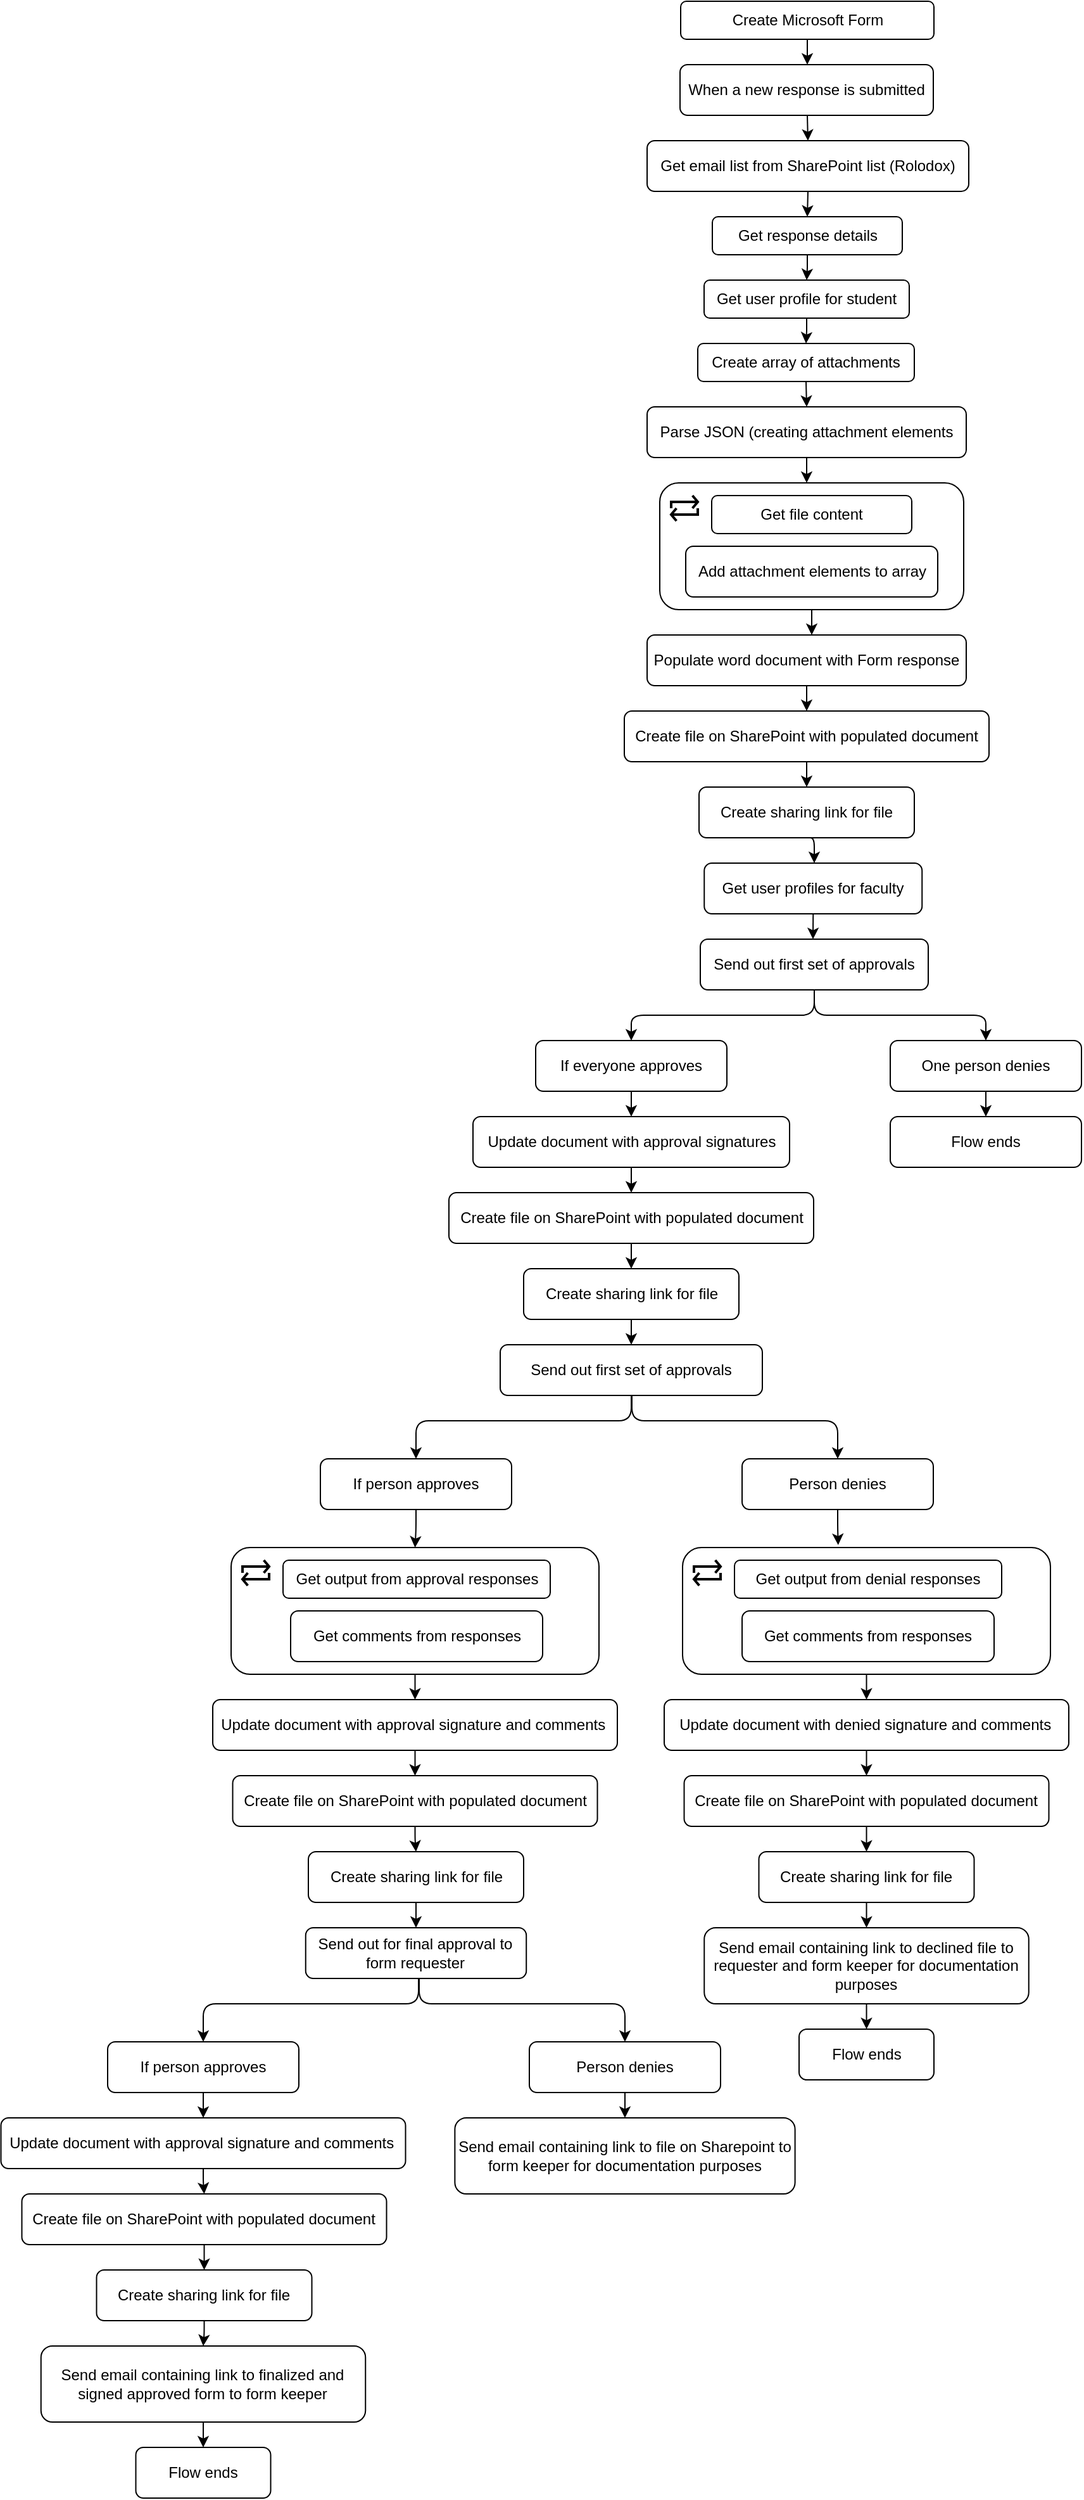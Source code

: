 <mxfile version="14.4.2" type="github">
  <diagram id="C5RBs43oDa-KdzZeNtuy" name="Page-1">
    <mxGraphModel dx="1622" dy="1638" grid="1" gridSize="10" guides="1" tooltips="1" connect="1" arrows="1" fold="1" page="1" pageScale="1" pageWidth="827" pageHeight="1169" math="0" shadow="0">
      <root>
        <mxCell id="WIyWlLk6GJQsqaUBKTNV-0" />
        <mxCell id="WIyWlLk6GJQsqaUBKTNV-1" parent="WIyWlLk6GJQsqaUBKTNV-0" />
        <mxCell id="WIyWlLk6GJQsqaUBKTNV-3" value="When a new response is submitted" style="whiteSpace=wrap;html=1;fontSize=12;glass=0;strokeWidth=1;shadow=0;rounded=1;" parent="WIyWlLk6GJQsqaUBKTNV-1" vertex="1">
          <mxGeometry x="314" y="20" width="200" height="40" as="geometry" />
        </mxCell>
        <mxCell id="FX12IVZ7UqzFeH-IZBvV-1" value="Get email list from SharePoint list (Rolodox)" style="whiteSpace=wrap;html=1;rounded=1;" vertex="1" parent="WIyWlLk6GJQsqaUBKTNV-1">
          <mxGeometry x="288" y="80" width="254" height="40" as="geometry" />
        </mxCell>
        <mxCell id="FX12IVZ7UqzFeH-IZBvV-144" style="edgeStyle=elbowEdgeStyle;rounded=0;orthogonalLoop=1;jettySize=auto;elbow=vertical;html=1;exitX=0.5;exitY=1;exitDx=0;exitDy=0;entryX=0.5;entryY=0;entryDx=0;entryDy=0;" edge="1" parent="WIyWlLk6GJQsqaUBKTNV-1" source="FX12IVZ7UqzFeH-IZBvV-2" target="FX12IVZ7UqzFeH-IZBvV-142">
          <mxGeometry relative="1" as="geometry" />
        </mxCell>
        <mxCell id="FX12IVZ7UqzFeH-IZBvV-2" value="Get response details" style="whiteSpace=wrap;html=1;rounded=1;" vertex="1" parent="WIyWlLk6GJQsqaUBKTNV-1">
          <mxGeometry x="339.51" y="140" width="150" height="30" as="geometry" />
        </mxCell>
        <mxCell id="FX12IVZ7UqzFeH-IZBvV-9" value="" style="endArrow=classic;html=1;entryX=0.5;entryY=0;entryDx=0;entryDy=0;" edge="1" parent="WIyWlLk6GJQsqaUBKTNV-1" source="WIyWlLk6GJQsqaUBKTNV-3" target="FX12IVZ7UqzFeH-IZBvV-1">
          <mxGeometry width="50" height="50" relative="1" as="geometry">
            <mxPoint x="380" y="310" as="sourcePoint" />
            <mxPoint x="430" y="260" as="targetPoint" />
          </mxGeometry>
        </mxCell>
        <mxCell id="FX12IVZ7UqzFeH-IZBvV-11" value="" style="endArrow=classic;html=1;entryX=0.5;entryY=0;entryDx=0;entryDy=0;exitX=0.5;exitY=1;exitDx=0;exitDy=0;" edge="1" parent="WIyWlLk6GJQsqaUBKTNV-1" source="FX12IVZ7UqzFeH-IZBvV-1" target="FX12IVZ7UqzFeH-IZBvV-2">
          <mxGeometry width="50" height="50" relative="1" as="geometry">
            <mxPoint x="380" y="310" as="sourcePoint" />
            <mxPoint x="430" y="260" as="targetPoint" />
          </mxGeometry>
        </mxCell>
        <mxCell id="FX12IVZ7UqzFeH-IZBvV-35" style="edgeStyle=elbowEdgeStyle;orthogonalLoop=1;jettySize=auto;html=1;exitX=0.5;exitY=1;exitDx=0;exitDy=0;entryX=0.5;entryY=0;entryDx=0;entryDy=0;" edge="1" parent="WIyWlLk6GJQsqaUBKTNV-1" source="FX12IVZ7UqzFeH-IZBvV-13" target="FX12IVZ7UqzFeH-IZBvV-16">
          <mxGeometry relative="1" as="geometry" />
        </mxCell>
        <mxCell id="FX12IVZ7UqzFeH-IZBvV-13" value="Create array of attachments" style="whiteSpace=wrap;html=1;rounded=1;" vertex="1" parent="WIyWlLk6GJQsqaUBKTNV-1">
          <mxGeometry x="328" y="240" width="171" height="30" as="geometry" />
        </mxCell>
        <mxCell id="FX12IVZ7UqzFeH-IZBvV-30" style="edgeStyle=elbowEdgeStyle;orthogonalLoop=1;jettySize=auto;html=1;exitX=0.5;exitY=1;exitDx=0;exitDy=0;entryX=0.5;entryY=0;entryDx=0;entryDy=0;" edge="1" parent="WIyWlLk6GJQsqaUBKTNV-1" source="FX12IVZ7UqzFeH-IZBvV-14" target="WIyWlLk6GJQsqaUBKTNV-3">
          <mxGeometry relative="1" as="geometry" />
        </mxCell>
        <mxCell id="FX12IVZ7UqzFeH-IZBvV-14" value="Create Microsoft Form" style="whiteSpace=wrap;html=1;rounded=1;" vertex="1" parent="WIyWlLk6GJQsqaUBKTNV-1">
          <mxGeometry x="314.51" y="-30" width="200" height="30" as="geometry" />
        </mxCell>
        <mxCell id="FX12IVZ7UqzFeH-IZBvV-38" style="edgeStyle=elbowEdgeStyle;orthogonalLoop=1;jettySize=auto;html=1;exitX=0.5;exitY=1;exitDx=0;exitDy=0;" edge="1" parent="WIyWlLk6GJQsqaUBKTNV-1" source="FX12IVZ7UqzFeH-IZBvV-16" target="FX12IVZ7UqzFeH-IZBvV-17">
          <mxGeometry relative="1" as="geometry" />
        </mxCell>
        <mxCell id="FX12IVZ7UqzFeH-IZBvV-16" value="Parse JSON (creating attachment elements" style="whiteSpace=wrap;html=1;rounded=1;" vertex="1" parent="WIyWlLk6GJQsqaUBKTNV-1">
          <mxGeometry x="288" y="290" width="252" height="40" as="geometry" />
        </mxCell>
        <mxCell id="FX12IVZ7UqzFeH-IZBvV-44" style="edgeStyle=elbowEdgeStyle;orthogonalLoop=1;jettySize=auto;html=1;exitX=0.5;exitY=1;exitDx=0;exitDy=0;" edge="1" parent="WIyWlLk6GJQsqaUBKTNV-1" source="FX12IVZ7UqzFeH-IZBvV-17" target="FX12IVZ7UqzFeH-IZBvV-22">
          <mxGeometry relative="1" as="geometry" />
        </mxCell>
        <mxCell id="FX12IVZ7UqzFeH-IZBvV-17" value="" style="whiteSpace=wrap;html=1;rounded=1;" vertex="1" parent="WIyWlLk6GJQsqaUBKTNV-1">
          <mxGeometry x="298" y="350" width="240" height="100" as="geometry" />
        </mxCell>
        <mxCell id="FX12IVZ7UqzFeH-IZBvV-19" value="Get file content" style="whiteSpace=wrap;html=1;rounded=1;" vertex="1" parent="WIyWlLk6GJQsqaUBKTNV-1">
          <mxGeometry x="339" y="360" width="158" height="30" as="geometry" />
        </mxCell>
        <mxCell id="FX12IVZ7UqzFeH-IZBvV-20" value="Add attachment elements to array" style="whiteSpace=wrap;html=1;rounded=1;" vertex="1" parent="WIyWlLk6GJQsqaUBKTNV-1">
          <mxGeometry x="318.5" y="400" width="199" height="40" as="geometry" />
        </mxCell>
        <mxCell id="FX12IVZ7UqzFeH-IZBvV-42" style="edgeStyle=elbowEdgeStyle;orthogonalLoop=1;jettySize=auto;html=1;exitX=0.5;exitY=1;exitDx=0;exitDy=0;entryX=0.5;entryY=0;entryDx=0;entryDy=0;" edge="1" parent="WIyWlLk6GJQsqaUBKTNV-1" source="FX12IVZ7UqzFeH-IZBvV-22" target="FX12IVZ7UqzFeH-IZBvV-26">
          <mxGeometry relative="1" as="geometry" />
        </mxCell>
        <mxCell id="FX12IVZ7UqzFeH-IZBvV-22" value="Populate word document with Form response" style="whiteSpace=wrap;html=1;rounded=1;" vertex="1" parent="WIyWlLk6GJQsqaUBKTNV-1">
          <mxGeometry x="288" y="470" width="252" height="40" as="geometry" />
        </mxCell>
        <mxCell id="FX12IVZ7UqzFeH-IZBvV-24" value="" style="html=1;verticalLabelPosition=bottom;align=center;labelBackgroundColor=#ffffff;verticalAlign=top;strokeWidth=2;shadow=0;dashed=0;shape=mxgraph.ios7.icons.repeat;pointerEvents=1;rounded=1;" vertex="1" parent="WIyWlLk6GJQsqaUBKTNV-1">
          <mxGeometry x="307" y="360" width="21" height="20" as="geometry" />
        </mxCell>
        <mxCell id="FX12IVZ7UqzFeH-IZBvV-25" style="edgeStyle=elbowEdgeStyle;orthogonalLoop=1;jettySize=auto;html=1;exitX=0.5;exitY=0;exitDx=0;exitDy=0;" edge="1" parent="WIyWlLk6GJQsqaUBKTNV-1" source="WIyWlLk6GJQsqaUBKTNV-3" target="WIyWlLk6GJQsqaUBKTNV-3">
          <mxGeometry relative="1" as="geometry" />
        </mxCell>
        <mxCell id="FX12IVZ7UqzFeH-IZBvV-43" style="edgeStyle=elbowEdgeStyle;orthogonalLoop=1;jettySize=auto;html=1;exitX=0.5;exitY=1;exitDx=0;exitDy=0;entryX=0.5;entryY=0;entryDx=0;entryDy=0;" edge="1" parent="WIyWlLk6GJQsqaUBKTNV-1" source="FX12IVZ7UqzFeH-IZBvV-26" target="FX12IVZ7UqzFeH-IZBvV-28">
          <mxGeometry relative="1" as="geometry" />
        </mxCell>
        <mxCell id="FX12IVZ7UqzFeH-IZBvV-26" value="Create file on SharePoint with populated document" style="whiteSpace=wrap;html=1;rounded=1;" vertex="1" parent="WIyWlLk6GJQsqaUBKTNV-1">
          <mxGeometry x="270" y="530" width="288" height="40" as="geometry" />
        </mxCell>
        <mxCell id="FX12IVZ7UqzFeH-IZBvV-45" style="edgeStyle=elbowEdgeStyle;orthogonalLoop=1;jettySize=auto;html=1;exitX=0.5;exitY=1;exitDx=0;exitDy=0;entryX=0.5;entryY=0;entryDx=0;entryDy=0;" edge="1" parent="WIyWlLk6GJQsqaUBKTNV-1" source="FX12IVZ7UqzFeH-IZBvV-28" target="FX12IVZ7UqzFeH-IZBvV-29">
          <mxGeometry relative="1" as="geometry">
            <Array as="points">
              <mxPoint x="420" y="630" />
            </Array>
          </mxGeometry>
        </mxCell>
        <mxCell id="FX12IVZ7UqzFeH-IZBvV-28" value="Create sharing link for file" style="whiteSpace=wrap;html=1;rounded=1;" vertex="1" parent="WIyWlLk6GJQsqaUBKTNV-1">
          <mxGeometry x="329" y="590" width="170" height="40" as="geometry" />
        </mxCell>
        <mxCell id="FX12IVZ7UqzFeH-IZBvV-50" style="edgeStyle=elbowEdgeStyle;orthogonalLoop=1;jettySize=auto;html=1;exitX=0.5;exitY=1;exitDx=0;exitDy=0;" edge="1" parent="WIyWlLk6GJQsqaUBKTNV-1" source="FX12IVZ7UqzFeH-IZBvV-29" target="FX12IVZ7UqzFeH-IZBvV-46">
          <mxGeometry relative="1" as="geometry" />
        </mxCell>
        <mxCell id="FX12IVZ7UqzFeH-IZBvV-29" value="Get user profiles for faculty" style="whiteSpace=wrap;html=1;strokeColor=#000000;strokeWidth=1;rounded=1;" vertex="1" parent="WIyWlLk6GJQsqaUBKTNV-1">
          <mxGeometry x="333.13" y="650" width="172" height="40" as="geometry" />
        </mxCell>
        <mxCell id="FX12IVZ7UqzFeH-IZBvV-51" style="edgeStyle=elbowEdgeStyle;orthogonalLoop=1;jettySize=auto;html=1;exitX=0.5;exitY=1;exitDx=0;exitDy=0;elbow=vertical;" edge="1" parent="WIyWlLk6GJQsqaUBKTNV-1" source="FX12IVZ7UqzFeH-IZBvV-46" target="FX12IVZ7UqzFeH-IZBvV-48">
          <mxGeometry relative="1" as="geometry" />
        </mxCell>
        <mxCell id="FX12IVZ7UqzFeH-IZBvV-54" style="edgeStyle=elbowEdgeStyle;orthogonalLoop=1;jettySize=auto;elbow=vertical;html=1;entryX=0.5;entryY=0;entryDx=0;entryDy=0;" edge="1" parent="WIyWlLk6GJQsqaUBKTNV-1" source="FX12IVZ7UqzFeH-IZBvV-46" target="FX12IVZ7UqzFeH-IZBvV-53">
          <mxGeometry relative="1" as="geometry" />
        </mxCell>
        <mxCell id="FX12IVZ7UqzFeH-IZBvV-46" value="Send out first set of approvals" style="whiteSpace=wrap;html=1;rounded=1;" vertex="1" parent="WIyWlLk6GJQsqaUBKTNV-1">
          <mxGeometry x="330" y="710" width="180" height="40" as="geometry" />
        </mxCell>
        <mxCell id="FX12IVZ7UqzFeH-IZBvV-100" style="edgeStyle=elbowEdgeStyle;orthogonalLoop=1;jettySize=auto;elbow=vertical;html=1;exitX=0.5;exitY=1;exitDx=0;exitDy=0;entryX=0.5;entryY=0;entryDx=0;entryDy=0;" edge="1" parent="WIyWlLk6GJQsqaUBKTNV-1" source="FX12IVZ7UqzFeH-IZBvV-48" target="FX12IVZ7UqzFeH-IZBvV-57">
          <mxGeometry relative="1" as="geometry" />
        </mxCell>
        <mxCell id="FX12IVZ7UqzFeH-IZBvV-48" value="If everyone approves" style="whiteSpace=wrap;html=1;rounded=1;" vertex="1" parent="WIyWlLk6GJQsqaUBKTNV-1">
          <mxGeometry x="200" y="790" width="151" height="40" as="geometry" />
        </mxCell>
        <mxCell id="FX12IVZ7UqzFeH-IZBvV-56" style="edgeStyle=elbowEdgeStyle;orthogonalLoop=1;jettySize=auto;elbow=vertical;html=1;exitX=0.5;exitY=1;exitDx=0;exitDy=0;entryX=0.5;entryY=0;entryDx=0;entryDy=0;" edge="1" parent="WIyWlLk6GJQsqaUBKTNV-1" source="FX12IVZ7UqzFeH-IZBvV-53" target="FX12IVZ7UqzFeH-IZBvV-55">
          <mxGeometry relative="1" as="geometry" />
        </mxCell>
        <mxCell id="FX12IVZ7UqzFeH-IZBvV-53" value="One person denies" style="whiteSpace=wrap;html=1;rounded=1;" vertex="1" parent="WIyWlLk6GJQsqaUBKTNV-1">
          <mxGeometry x="480" y="790" width="151" height="40" as="geometry" />
        </mxCell>
        <mxCell id="FX12IVZ7UqzFeH-IZBvV-55" value="Flow ends" style="whiteSpace=wrap;html=1;rounded=1;" vertex="1" parent="WIyWlLk6GJQsqaUBKTNV-1">
          <mxGeometry x="480" y="850" width="151" height="40" as="geometry" />
        </mxCell>
        <mxCell id="FX12IVZ7UqzFeH-IZBvV-101" style="edgeStyle=elbowEdgeStyle;orthogonalLoop=1;jettySize=auto;elbow=vertical;html=1;exitX=0.5;exitY=1;exitDx=0;exitDy=0;entryX=0.5;entryY=0;entryDx=0;entryDy=0;" edge="1" parent="WIyWlLk6GJQsqaUBKTNV-1" source="FX12IVZ7UqzFeH-IZBvV-57" target="FX12IVZ7UqzFeH-IZBvV-59">
          <mxGeometry relative="1" as="geometry" />
        </mxCell>
        <mxCell id="FX12IVZ7UqzFeH-IZBvV-57" value="Update document with approval signatures" style="whiteSpace=wrap;html=1;rounded=1;" vertex="1" parent="WIyWlLk6GJQsqaUBKTNV-1">
          <mxGeometry x="150.5" y="850" width="250" height="40" as="geometry" />
        </mxCell>
        <mxCell id="FX12IVZ7UqzFeH-IZBvV-58" style="edgeStyle=elbowEdgeStyle;orthogonalLoop=1;jettySize=auto;html=1;exitX=0.5;exitY=1;exitDx=0;exitDy=0;entryX=0.5;entryY=0;entryDx=0;entryDy=0;" edge="1" parent="WIyWlLk6GJQsqaUBKTNV-1" source="FX12IVZ7UqzFeH-IZBvV-59" target="FX12IVZ7UqzFeH-IZBvV-60">
          <mxGeometry relative="1" as="geometry" />
        </mxCell>
        <mxCell id="FX12IVZ7UqzFeH-IZBvV-59" value="Create file on SharePoint with populated document" style="whiteSpace=wrap;html=1;rounded=1;" vertex="1" parent="WIyWlLk6GJQsqaUBKTNV-1">
          <mxGeometry x="131.5" y="910" width="288" height="40" as="geometry" />
        </mxCell>
        <mxCell id="FX12IVZ7UqzFeH-IZBvV-103" style="edgeStyle=elbowEdgeStyle;orthogonalLoop=1;jettySize=auto;elbow=vertical;html=1;exitX=0.5;exitY=1;exitDx=0;exitDy=0;entryX=0.5;entryY=0;entryDx=0;entryDy=0;" edge="1" parent="WIyWlLk6GJQsqaUBKTNV-1" source="FX12IVZ7UqzFeH-IZBvV-60" target="FX12IVZ7UqzFeH-IZBvV-64">
          <mxGeometry relative="1" as="geometry" />
        </mxCell>
        <mxCell id="FX12IVZ7UqzFeH-IZBvV-60" value="Create sharing link for file" style="whiteSpace=wrap;html=1;rounded=1;" vertex="1" parent="WIyWlLk6GJQsqaUBKTNV-1">
          <mxGeometry x="190.5" y="970" width="170" height="40" as="geometry" />
        </mxCell>
        <mxCell id="FX12IVZ7UqzFeH-IZBvV-62" style="edgeStyle=elbowEdgeStyle;orthogonalLoop=1;jettySize=auto;html=1;exitX=0.5;exitY=1;exitDx=0;exitDy=0;elbow=vertical;entryX=0.5;entryY=0;entryDx=0;entryDy=0;" edge="1" parent="WIyWlLk6GJQsqaUBKTNV-1" source="FX12IVZ7UqzFeH-IZBvV-64" target="FX12IVZ7UqzFeH-IZBvV-65">
          <mxGeometry relative="1" as="geometry">
            <mxPoint x="135.5" y="1110" as="targetPoint" />
            <Array as="points">
              <mxPoint x="230" y="1090" />
              <mxPoint x="220" y="1100" />
              <mxPoint x="200" y="1090" />
              <mxPoint x="150" y="1130" />
              <mxPoint x="110" y="1120" />
            </Array>
          </mxGeometry>
        </mxCell>
        <mxCell id="FX12IVZ7UqzFeH-IZBvV-63" style="edgeStyle=elbowEdgeStyle;orthogonalLoop=1;jettySize=auto;elbow=vertical;html=1;" edge="1" parent="WIyWlLk6GJQsqaUBKTNV-1" source="FX12IVZ7UqzFeH-IZBvV-64" target="FX12IVZ7UqzFeH-IZBvV-66">
          <mxGeometry relative="1" as="geometry">
            <mxPoint x="415.5" y="1110" as="targetPoint" />
            <Array as="points">
              <mxPoint x="276" y="1090" />
            </Array>
          </mxGeometry>
        </mxCell>
        <mxCell id="FX12IVZ7UqzFeH-IZBvV-64" value="Send out first set of approvals" style="whiteSpace=wrap;html=1;rounded=1;" vertex="1" parent="WIyWlLk6GJQsqaUBKTNV-1">
          <mxGeometry x="172" y="1030" width="207" height="40" as="geometry" />
        </mxCell>
        <mxCell id="FX12IVZ7UqzFeH-IZBvV-104" style="edgeStyle=elbowEdgeStyle;orthogonalLoop=1;jettySize=auto;elbow=vertical;html=1;exitX=0.5;exitY=1;exitDx=0;exitDy=0;entryX=0.5;entryY=0;entryDx=0;entryDy=0;" edge="1" parent="WIyWlLk6GJQsqaUBKTNV-1" source="FX12IVZ7UqzFeH-IZBvV-65" target="FX12IVZ7UqzFeH-IZBvV-71">
          <mxGeometry relative="1" as="geometry" />
        </mxCell>
        <mxCell id="FX12IVZ7UqzFeH-IZBvV-65" value="If person approves" style="whiteSpace=wrap;html=1;rounded=1;" vertex="1" parent="WIyWlLk6GJQsqaUBKTNV-1">
          <mxGeometry x="30" y="1120" width="151" height="40" as="geometry" />
        </mxCell>
        <mxCell id="FX12IVZ7UqzFeH-IZBvV-107" style="edgeStyle=elbowEdgeStyle;orthogonalLoop=1;jettySize=auto;elbow=vertical;html=1;exitX=0.5;exitY=1;exitDx=0;exitDy=0;entryX=0.423;entryY=-0.02;entryDx=0;entryDy=0;entryPerimeter=0;" edge="1" parent="WIyWlLk6GJQsqaUBKTNV-1" source="FX12IVZ7UqzFeH-IZBvV-66" target="FX12IVZ7UqzFeH-IZBvV-81">
          <mxGeometry relative="1" as="geometry" />
        </mxCell>
        <mxCell id="FX12IVZ7UqzFeH-IZBvV-66" value="Person denies" style="whiteSpace=wrap;html=1;rounded=1;" vertex="1" parent="WIyWlLk6GJQsqaUBKTNV-1">
          <mxGeometry x="363" y="1120" width="151" height="40" as="geometry" />
        </mxCell>
        <mxCell id="FX12IVZ7UqzFeH-IZBvV-67" style="edgeStyle=elbowEdgeStyle;orthogonalLoop=1;jettySize=auto;elbow=vertical;html=1;exitX=0.5;exitY=1;exitDx=0;exitDy=0;" edge="1" parent="WIyWlLk6GJQsqaUBKTNV-1" source="FX12IVZ7UqzFeH-IZBvV-66" target="FX12IVZ7UqzFeH-IZBvV-66">
          <mxGeometry relative="1" as="geometry" />
        </mxCell>
        <mxCell id="FX12IVZ7UqzFeH-IZBvV-68" style="edgeStyle=elbowEdgeStyle;orthogonalLoop=1;jettySize=auto;elbow=vertical;html=1;exitX=0.75;exitY=1;exitDx=0;exitDy=0;" edge="1" parent="WIyWlLk6GJQsqaUBKTNV-1" source="FX12IVZ7UqzFeH-IZBvV-65" target="FX12IVZ7UqzFeH-IZBvV-65">
          <mxGeometry relative="1" as="geometry" />
        </mxCell>
        <mxCell id="FX12IVZ7UqzFeH-IZBvV-108" style="edgeStyle=elbowEdgeStyle;orthogonalLoop=1;jettySize=auto;elbow=vertical;html=1;exitX=0.5;exitY=1;exitDx=0;exitDy=0;entryX=0.5;entryY=0;entryDx=0;entryDy=0;" edge="1" parent="WIyWlLk6GJQsqaUBKTNV-1" source="FX12IVZ7UqzFeH-IZBvV-71" target="FX12IVZ7UqzFeH-IZBvV-85">
          <mxGeometry relative="1" as="geometry" />
        </mxCell>
        <mxCell id="FX12IVZ7UqzFeH-IZBvV-71" value="" style="whiteSpace=wrap;html=1;rounded=1;" vertex="1" parent="WIyWlLk6GJQsqaUBKTNV-1">
          <mxGeometry x="-40.5" y="1190" width="290.5" height="100" as="geometry" />
        </mxCell>
        <mxCell id="FX12IVZ7UqzFeH-IZBvV-72" value="Get output from approval responses" style="whiteSpace=wrap;html=1;rounded=1;" vertex="1" parent="WIyWlLk6GJQsqaUBKTNV-1">
          <mxGeometry x="0.5" y="1200" width="211" height="30" as="geometry" />
        </mxCell>
        <mxCell id="FX12IVZ7UqzFeH-IZBvV-73" value="Get comments from responses" style="whiteSpace=wrap;html=1;rounded=1;" vertex="1" parent="WIyWlLk6GJQsqaUBKTNV-1">
          <mxGeometry x="6.5" y="1240" width="199" height="40" as="geometry" />
        </mxCell>
        <mxCell id="FX12IVZ7UqzFeH-IZBvV-74" value="" style="html=1;verticalLabelPosition=bottom;align=center;labelBackgroundColor=#ffffff;verticalAlign=top;strokeWidth=2;shadow=0;dashed=0;shape=mxgraph.ios7.icons.repeat;pointerEvents=1;rounded=1;" vertex="1" parent="WIyWlLk6GJQsqaUBKTNV-1">
          <mxGeometry x="-31.5" y="1200" width="21" height="20" as="geometry" />
        </mxCell>
        <mxCell id="FX12IVZ7UqzFeH-IZBvV-117" style="edgeStyle=elbowEdgeStyle;orthogonalLoop=1;jettySize=auto;elbow=vertical;html=1;exitX=0.5;exitY=1;exitDx=0;exitDy=0;entryX=0.5;entryY=0;entryDx=0;entryDy=0;" edge="1" parent="WIyWlLk6GJQsqaUBKTNV-1" source="FX12IVZ7UqzFeH-IZBvV-81" target="FX12IVZ7UqzFeH-IZBvV-91">
          <mxGeometry relative="1" as="geometry" />
        </mxCell>
        <mxCell id="FX12IVZ7UqzFeH-IZBvV-81" value="" style="whiteSpace=wrap;html=1;rounded=1;" vertex="1" parent="WIyWlLk6GJQsqaUBKTNV-1">
          <mxGeometry x="316" y="1190" width="290.5" height="100" as="geometry" />
        </mxCell>
        <mxCell id="FX12IVZ7UqzFeH-IZBvV-82" value="Get output from denial responses" style="whiteSpace=wrap;html=1;rounded=1;" vertex="1" parent="WIyWlLk6GJQsqaUBKTNV-1">
          <mxGeometry x="357" y="1200" width="211" height="30" as="geometry" />
        </mxCell>
        <mxCell id="FX12IVZ7UqzFeH-IZBvV-83" value="Get comments from responses" style="whiteSpace=wrap;html=1;rounded=1;" vertex="1" parent="WIyWlLk6GJQsqaUBKTNV-1">
          <mxGeometry x="363" y="1240" width="199" height="40" as="geometry" />
        </mxCell>
        <mxCell id="FX12IVZ7UqzFeH-IZBvV-84" value="" style="html=1;verticalLabelPosition=bottom;align=center;labelBackgroundColor=#ffffff;verticalAlign=top;strokeWidth=2;shadow=0;dashed=0;shape=mxgraph.ios7.icons.repeat;pointerEvents=1;rounded=1;" vertex="1" parent="WIyWlLk6GJQsqaUBKTNV-1">
          <mxGeometry x="325" y="1200" width="21" height="20" as="geometry" />
        </mxCell>
        <mxCell id="FX12IVZ7UqzFeH-IZBvV-109" style="edgeStyle=elbowEdgeStyle;orthogonalLoop=1;jettySize=auto;elbow=vertical;html=1;exitX=0.5;exitY=1;exitDx=0;exitDy=0;entryX=0.5;entryY=0;entryDx=0;entryDy=0;" edge="1" parent="WIyWlLk6GJQsqaUBKTNV-1" source="FX12IVZ7UqzFeH-IZBvV-85" target="FX12IVZ7UqzFeH-IZBvV-89">
          <mxGeometry relative="1" as="geometry" />
        </mxCell>
        <mxCell id="FX12IVZ7UqzFeH-IZBvV-85" value="Update document with approval signature and comments&amp;nbsp;" style="whiteSpace=wrap;html=1;rounded=1;" vertex="1" parent="WIyWlLk6GJQsqaUBKTNV-1">
          <mxGeometry x="-55" y="1310" width="319.5" height="40" as="geometry" />
        </mxCell>
        <mxCell id="FX12IVZ7UqzFeH-IZBvV-111" style="edgeStyle=elbowEdgeStyle;orthogonalLoop=1;jettySize=auto;elbow=vertical;html=1;exitX=0.5;exitY=1;exitDx=0;exitDy=0;entryX=0.5;entryY=0;entryDx=0;entryDy=0;" edge="1" parent="WIyWlLk6GJQsqaUBKTNV-1" source="FX12IVZ7UqzFeH-IZBvV-87" target="FX12IVZ7UqzFeH-IZBvV-88">
          <mxGeometry relative="1" as="geometry" />
        </mxCell>
        <mxCell id="FX12IVZ7UqzFeH-IZBvV-87" value="Create sharing link for file" style="whiteSpace=wrap;html=1;rounded=1;" vertex="1" parent="WIyWlLk6GJQsqaUBKTNV-1">
          <mxGeometry x="20.5" y="1430" width="170" height="40" as="geometry" />
        </mxCell>
        <mxCell id="FX12IVZ7UqzFeH-IZBvV-88" value="Send out for final approval to form requester" style="whiteSpace=wrap;html=1;rounded=1;" vertex="1" parent="WIyWlLk6GJQsqaUBKTNV-1">
          <mxGeometry x="18.37" y="1490" width="174.25" height="40" as="geometry" />
        </mxCell>
        <mxCell id="FX12IVZ7UqzFeH-IZBvV-110" style="edgeStyle=elbowEdgeStyle;orthogonalLoop=1;jettySize=auto;elbow=vertical;html=1;exitX=0.5;exitY=1;exitDx=0;exitDy=0;entryX=0.5;entryY=0;entryDx=0;entryDy=0;" edge="1" parent="WIyWlLk6GJQsqaUBKTNV-1" source="FX12IVZ7UqzFeH-IZBvV-89" target="FX12IVZ7UqzFeH-IZBvV-87">
          <mxGeometry relative="1" as="geometry" />
        </mxCell>
        <mxCell id="FX12IVZ7UqzFeH-IZBvV-89" value="Create file on SharePoint with populated document" style="whiteSpace=wrap;html=1;rounded=1;" vertex="1" parent="WIyWlLk6GJQsqaUBKTNV-1">
          <mxGeometry x="-39.25" y="1370" width="288" height="40" as="geometry" />
        </mxCell>
        <mxCell id="FX12IVZ7UqzFeH-IZBvV-115" style="edgeStyle=elbowEdgeStyle;orthogonalLoop=1;jettySize=auto;elbow=vertical;html=1;exitX=0.5;exitY=1;exitDx=0;exitDy=0;entryX=0.5;entryY=0;entryDx=0;entryDy=0;" edge="1" parent="WIyWlLk6GJQsqaUBKTNV-1" source="FX12IVZ7UqzFeH-IZBvV-91" target="FX12IVZ7UqzFeH-IZBvV-93">
          <mxGeometry relative="1" as="geometry" />
        </mxCell>
        <mxCell id="FX12IVZ7UqzFeH-IZBvV-91" value="Update document with denied signature and comments&amp;nbsp;" style="whiteSpace=wrap;html=1;rounded=1;" vertex="1" parent="WIyWlLk6GJQsqaUBKTNV-1">
          <mxGeometry x="301.5" y="1310" width="319.5" height="40" as="geometry" />
        </mxCell>
        <mxCell id="FX12IVZ7UqzFeH-IZBvV-113" style="edgeStyle=elbowEdgeStyle;orthogonalLoop=1;jettySize=auto;elbow=vertical;html=1;exitX=0.5;exitY=1;exitDx=0;exitDy=0;entryX=0.5;entryY=0;entryDx=0;entryDy=0;" edge="1" parent="WIyWlLk6GJQsqaUBKTNV-1" source="FX12IVZ7UqzFeH-IZBvV-92" target="FX12IVZ7UqzFeH-IZBvV-94">
          <mxGeometry relative="1" as="geometry" />
        </mxCell>
        <mxCell id="FX12IVZ7UqzFeH-IZBvV-92" value="Create sharing link for file" style="whiteSpace=wrap;html=1;rounded=1;" vertex="1" parent="WIyWlLk6GJQsqaUBKTNV-1">
          <mxGeometry x="376.25" y="1430" width="170" height="40" as="geometry" />
        </mxCell>
        <mxCell id="FX12IVZ7UqzFeH-IZBvV-114" style="edgeStyle=elbowEdgeStyle;orthogonalLoop=1;jettySize=auto;elbow=vertical;html=1;exitX=0.5;exitY=1;exitDx=0;exitDy=0;entryX=0.5;entryY=0;entryDx=0;entryDy=0;" edge="1" parent="WIyWlLk6GJQsqaUBKTNV-1" source="FX12IVZ7UqzFeH-IZBvV-93" target="FX12IVZ7UqzFeH-IZBvV-92">
          <mxGeometry relative="1" as="geometry" />
        </mxCell>
        <mxCell id="FX12IVZ7UqzFeH-IZBvV-93" value="Create file on SharePoint with populated document" style="whiteSpace=wrap;html=1;rounded=1;" vertex="1" parent="WIyWlLk6GJQsqaUBKTNV-1">
          <mxGeometry x="317.25" y="1370" width="288" height="40" as="geometry" />
        </mxCell>
        <mxCell id="FX12IVZ7UqzFeH-IZBvV-112" style="edgeStyle=elbowEdgeStyle;orthogonalLoop=1;jettySize=auto;elbow=vertical;html=1;exitX=0.5;exitY=1;exitDx=0;exitDy=0;entryX=0.5;entryY=0;entryDx=0;entryDy=0;" edge="1" parent="WIyWlLk6GJQsqaUBKTNV-1" source="FX12IVZ7UqzFeH-IZBvV-94" target="FX12IVZ7UqzFeH-IZBvV-95">
          <mxGeometry relative="1" as="geometry" />
        </mxCell>
        <mxCell id="FX12IVZ7UqzFeH-IZBvV-94" value="Send email containing link to declined file to requester and form keeper for documentation purposes" style="whiteSpace=wrap;html=1;rounded=1;" vertex="1" parent="WIyWlLk6GJQsqaUBKTNV-1">
          <mxGeometry x="333.13" y="1490" width="256.25" height="60" as="geometry" />
        </mxCell>
        <mxCell id="FX12IVZ7UqzFeH-IZBvV-95" value="Flow ends" style="whiteSpace=wrap;html=1;rounded=1;" vertex="1" parent="WIyWlLk6GJQsqaUBKTNV-1">
          <mxGeometry x="408.01" y="1570" width="106.5" height="40" as="geometry" />
        </mxCell>
        <mxCell id="FX12IVZ7UqzFeH-IZBvV-118" style="edgeStyle=elbowEdgeStyle;orthogonalLoop=1;jettySize=auto;html=1;exitX=0.5;exitY=1;exitDx=0;exitDy=0;elbow=vertical;entryX=0.5;entryY=0;entryDx=0;entryDy=0;" edge="1" parent="WIyWlLk6GJQsqaUBKTNV-1" target="FX12IVZ7UqzFeH-IZBvV-120">
          <mxGeometry relative="1" as="geometry">
            <mxPoint x="-32.5" y="1570" as="targetPoint" />
            <mxPoint x="107.5" y="1530" as="sourcePoint" />
            <Array as="points">
              <mxPoint x="62" y="1550" />
              <mxPoint x="52" y="1560" />
              <mxPoint x="32" y="1550" />
              <mxPoint x="-18" y="1590" />
              <mxPoint x="-58" y="1580" />
            </Array>
          </mxGeometry>
        </mxCell>
        <mxCell id="FX12IVZ7UqzFeH-IZBvV-119" style="edgeStyle=elbowEdgeStyle;orthogonalLoop=1;jettySize=auto;elbow=vertical;html=1;" edge="1" parent="WIyWlLk6GJQsqaUBKTNV-1" target="FX12IVZ7UqzFeH-IZBvV-121">
          <mxGeometry relative="1" as="geometry">
            <mxPoint x="247.5" y="1570" as="targetPoint" />
            <mxPoint x="108" y="1530" as="sourcePoint" />
            <Array as="points">
              <mxPoint x="108" y="1550" />
            </Array>
          </mxGeometry>
        </mxCell>
        <mxCell id="FX12IVZ7UqzFeH-IZBvV-137" style="edgeStyle=elbowEdgeStyle;orthogonalLoop=1;jettySize=auto;elbow=vertical;html=1;exitX=0.5;exitY=1;exitDx=0;exitDy=0;entryX=0.5;entryY=0;entryDx=0;entryDy=0;" edge="1" parent="WIyWlLk6GJQsqaUBKTNV-1" source="FX12IVZ7UqzFeH-IZBvV-120" target="FX12IVZ7UqzFeH-IZBvV-125">
          <mxGeometry relative="1" as="geometry" />
        </mxCell>
        <mxCell id="FX12IVZ7UqzFeH-IZBvV-120" value="If person approves" style="whiteSpace=wrap;html=1;rounded=1;" vertex="1" parent="WIyWlLk6GJQsqaUBKTNV-1">
          <mxGeometry x="-138" y="1580" width="151" height="40" as="geometry" />
        </mxCell>
        <mxCell id="FX12IVZ7UqzFeH-IZBvV-141" style="edgeStyle=elbowEdgeStyle;orthogonalLoop=1;jettySize=auto;elbow=vertical;html=1;exitX=0.5;exitY=1;exitDx=0;exitDy=0;entryX=0.5;entryY=0;entryDx=0;entryDy=0;" edge="1" parent="WIyWlLk6GJQsqaUBKTNV-1" source="FX12IVZ7UqzFeH-IZBvV-121" target="FX12IVZ7UqzFeH-IZBvV-140">
          <mxGeometry relative="1" as="geometry" />
        </mxCell>
        <mxCell id="FX12IVZ7UqzFeH-IZBvV-121" value="Person denies" style="whiteSpace=wrap;html=1;rounded=1;" vertex="1" parent="WIyWlLk6GJQsqaUBKTNV-1">
          <mxGeometry x="195" y="1580" width="151" height="40" as="geometry" />
        </mxCell>
        <mxCell id="FX12IVZ7UqzFeH-IZBvV-122" style="edgeStyle=elbowEdgeStyle;orthogonalLoop=1;jettySize=auto;elbow=vertical;html=1;exitX=0.5;exitY=1;exitDx=0;exitDy=0;" edge="1" parent="WIyWlLk6GJQsqaUBKTNV-1" source="FX12IVZ7UqzFeH-IZBvV-121" target="FX12IVZ7UqzFeH-IZBvV-121">
          <mxGeometry relative="1" as="geometry" />
        </mxCell>
        <mxCell id="FX12IVZ7UqzFeH-IZBvV-123" style="edgeStyle=elbowEdgeStyle;orthogonalLoop=1;jettySize=auto;elbow=vertical;html=1;exitX=0.75;exitY=1;exitDx=0;exitDy=0;" edge="1" parent="WIyWlLk6GJQsqaUBKTNV-1" source="FX12IVZ7UqzFeH-IZBvV-120" target="FX12IVZ7UqzFeH-IZBvV-120">
          <mxGeometry relative="1" as="geometry" />
        </mxCell>
        <mxCell id="FX12IVZ7UqzFeH-IZBvV-124" style="edgeStyle=elbowEdgeStyle;orthogonalLoop=1;jettySize=auto;elbow=vertical;html=1;exitX=0.5;exitY=1;exitDx=0;exitDy=0;entryX=0.5;entryY=0;entryDx=0;entryDy=0;" edge="1" parent="WIyWlLk6GJQsqaUBKTNV-1" source="FX12IVZ7UqzFeH-IZBvV-125" target="FX12IVZ7UqzFeH-IZBvV-128">
          <mxGeometry relative="1" as="geometry" />
        </mxCell>
        <mxCell id="FX12IVZ7UqzFeH-IZBvV-125" value="Update document with approval signature and comments&amp;nbsp;" style="whiteSpace=wrap;html=1;rounded=1;" vertex="1" parent="WIyWlLk6GJQsqaUBKTNV-1">
          <mxGeometry x="-222.25" y="1640" width="319.5" height="40" as="geometry" />
        </mxCell>
        <mxCell id="FX12IVZ7UqzFeH-IZBvV-138" style="edgeStyle=elbowEdgeStyle;orthogonalLoop=1;jettySize=auto;elbow=vertical;html=1;exitX=0.5;exitY=1;exitDx=0;exitDy=0;entryX=0.5;entryY=0;entryDx=0;entryDy=0;" edge="1" parent="WIyWlLk6GJQsqaUBKTNV-1" source="FX12IVZ7UqzFeH-IZBvV-126" target="FX12IVZ7UqzFeH-IZBvV-131">
          <mxGeometry relative="1" as="geometry" />
        </mxCell>
        <mxCell id="FX12IVZ7UqzFeH-IZBvV-126" value="Create sharing link for file" style="whiteSpace=wrap;html=1;rounded=1;" vertex="1" parent="WIyWlLk6GJQsqaUBKTNV-1">
          <mxGeometry x="-146.75" y="1760" width="170" height="40" as="geometry" />
        </mxCell>
        <mxCell id="FX12IVZ7UqzFeH-IZBvV-127" style="edgeStyle=elbowEdgeStyle;orthogonalLoop=1;jettySize=auto;elbow=vertical;html=1;exitX=0.5;exitY=1;exitDx=0;exitDy=0;entryX=0.5;entryY=0;entryDx=0;entryDy=0;" edge="1" parent="WIyWlLk6GJQsqaUBKTNV-1" source="FX12IVZ7UqzFeH-IZBvV-128" target="FX12IVZ7UqzFeH-IZBvV-126">
          <mxGeometry relative="1" as="geometry" />
        </mxCell>
        <mxCell id="FX12IVZ7UqzFeH-IZBvV-128" value="Create file on SharePoint with populated document" style="whiteSpace=wrap;html=1;rounded=1;" vertex="1" parent="WIyWlLk6GJQsqaUBKTNV-1">
          <mxGeometry x="-205.75" y="1700" width="288" height="40" as="geometry" />
        </mxCell>
        <mxCell id="FX12IVZ7UqzFeH-IZBvV-139" style="edgeStyle=elbowEdgeStyle;orthogonalLoop=1;jettySize=auto;elbow=vertical;html=1;exitX=0.5;exitY=1;exitDx=0;exitDy=0;entryX=0.5;entryY=0;entryDx=0;entryDy=0;" edge="1" parent="WIyWlLk6GJQsqaUBKTNV-1" source="FX12IVZ7UqzFeH-IZBvV-131" target="FX12IVZ7UqzFeH-IZBvV-132">
          <mxGeometry relative="1" as="geometry" />
        </mxCell>
        <mxCell id="FX12IVZ7UqzFeH-IZBvV-131" value="Send email containing link to finalized and signed approved form to form keeper" style="whiteSpace=wrap;html=1;rounded=1;" vertex="1" parent="WIyWlLk6GJQsqaUBKTNV-1">
          <mxGeometry x="-190.63" y="1820" width="256.25" height="60" as="geometry" />
        </mxCell>
        <mxCell id="FX12IVZ7UqzFeH-IZBvV-132" value="Flow ends" style="whiteSpace=wrap;html=1;rounded=1;" vertex="1" parent="WIyWlLk6GJQsqaUBKTNV-1">
          <mxGeometry x="-115.75" y="1900" width="106.5" height="40" as="geometry" />
        </mxCell>
        <mxCell id="FX12IVZ7UqzFeH-IZBvV-140" value="Send email containing link to file on Sharepoint to form keeper for documentation purposes" style="whiteSpace=wrap;html=1;rounded=1;" vertex="1" parent="WIyWlLk6GJQsqaUBKTNV-1">
          <mxGeometry x="136.19" y="1640" width="268.62" height="60" as="geometry" />
        </mxCell>
        <mxCell id="FX12IVZ7UqzFeH-IZBvV-145" style="edgeStyle=elbowEdgeStyle;rounded=0;orthogonalLoop=1;jettySize=auto;elbow=vertical;html=1;exitX=0.5;exitY=1;exitDx=0;exitDy=0;entryX=0.5;entryY=0;entryDx=0;entryDy=0;" edge="1" parent="WIyWlLk6GJQsqaUBKTNV-1" source="FX12IVZ7UqzFeH-IZBvV-142" target="FX12IVZ7UqzFeH-IZBvV-13">
          <mxGeometry relative="1" as="geometry" />
        </mxCell>
        <mxCell id="FX12IVZ7UqzFeH-IZBvV-142" value="Get user profile for student" style="whiteSpace=wrap;html=1;rounded=1;" vertex="1" parent="WIyWlLk6GJQsqaUBKTNV-1">
          <mxGeometry x="333" y="190" width="162" height="30" as="geometry" />
        </mxCell>
      </root>
    </mxGraphModel>
  </diagram>
</mxfile>
